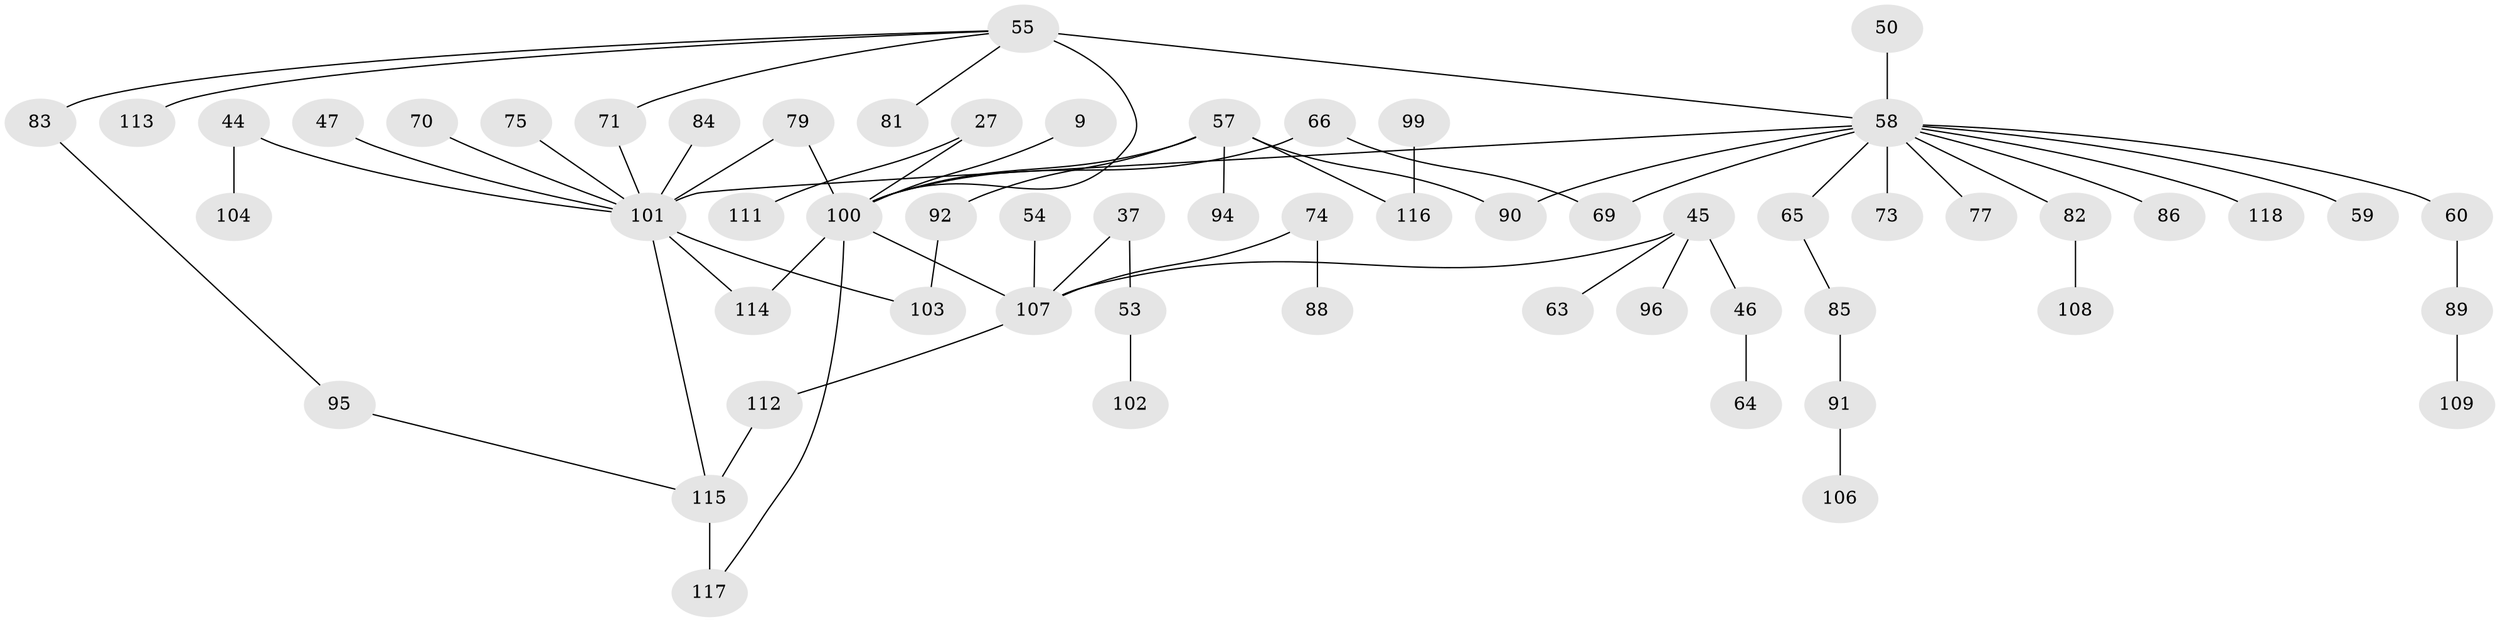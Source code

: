 // original degree distribution, {4: 0.09322033898305085, 6: 0.01694915254237288, 5: 0.0423728813559322, 1: 0.3728813559322034, 8: 0.00847457627118644, 2: 0.3050847457627119, 3: 0.16101694915254236}
// Generated by graph-tools (version 1.1) at 2025/45/03/04/25 21:45:55]
// undirected, 59 vertices, 67 edges
graph export_dot {
graph [start="1"]
  node [color=gray90,style=filled];
  9;
  27;
  37;
  44;
  45;
  46;
  47;
  50;
  53;
  54;
  55 [super="+38+28+24"];
  57 [super="+16+56"];
  58 [super="+15+18+51+34"];
  59;
  60;
  63;
  64;
  65 [super="+23+61"];
  66;
  69;
  70;
  71;
  73;
  74;
  75;
  77;
  79;
  81;
  82;
  83 [super="+42+52"];
  84;
  85;
  86;
  88;
  89;
  90;
  91;
  92;
  94;
  95;
  96;
  99;
  100 [super="+6+39"];
  101 [super="+17+20+12+31+41+48+11+68+87+40+67+36"];
  102;
  103;
  104;
  106;
  107 [super="+105+98+49"];
  108;
  109;
  111;
  112 [super="+43"];
  113 [super="+13"];
  114 [super="+80"];
  115 [super="+76"];
  116 [super="+72+93+97"];
  117 [super="+110+62"];
  118;
  9 -- 100;
  27 -- 111;
  27 -- 100;
  37 -- 53;
  37 -- 107;
  44 -- 104;
  44 -- 101;
  45 -- 46;
  45 -- 63;
  45 -- 96;
  45 -- 107;
  46 -- 64;
  47 -- 101;
  50 -- 58;
  53 -- 102;
  54 -- 107;
  55 -- 81;
  55 -- 100 [weight=2];
  55 -- 71;
  55 -- 83;
  55 -- 58 [weight=2];
  55 -- 113;
  57 -- 92;
  57 -- 100 [weight=2];
  57 -- 90;
  57 -- 94;
  57 -- 116;
  58 -- 60;
  58 -- 69;
  58 -- 118;
  58 -- 77;
  58 -- 101;
  58 -- 86;
  58 -- 65;
  58 -- 73;
  58 -- 59;
  58 -- 82;
  58 -- 90;
  60 -- 89;
  65 -- 85;
  66 -- 69;
  66 -- 100;
  70 -- 101;
  71 -- 101;
  74 -- 88;
  74 -- 107;
  75 -- 101;
  79 -- 101;
  79 -- 100;
  82 -- 108;
  83 -- 95;
  84 -- 101;
  85 -- 91;
  89 -- 109;
  91 -- 106;
  92 -- 103;
  95 -- 115;
  99 -- 116;
  100 -- 117;
  100 -- 114;
  100 -- 107 [weight=2];
  101 -- 115;
  101 -- 114;
  101 -- 103;
  107 -- 112;
  112 -- 115;
  115 -- 117 [weight=2];
}
